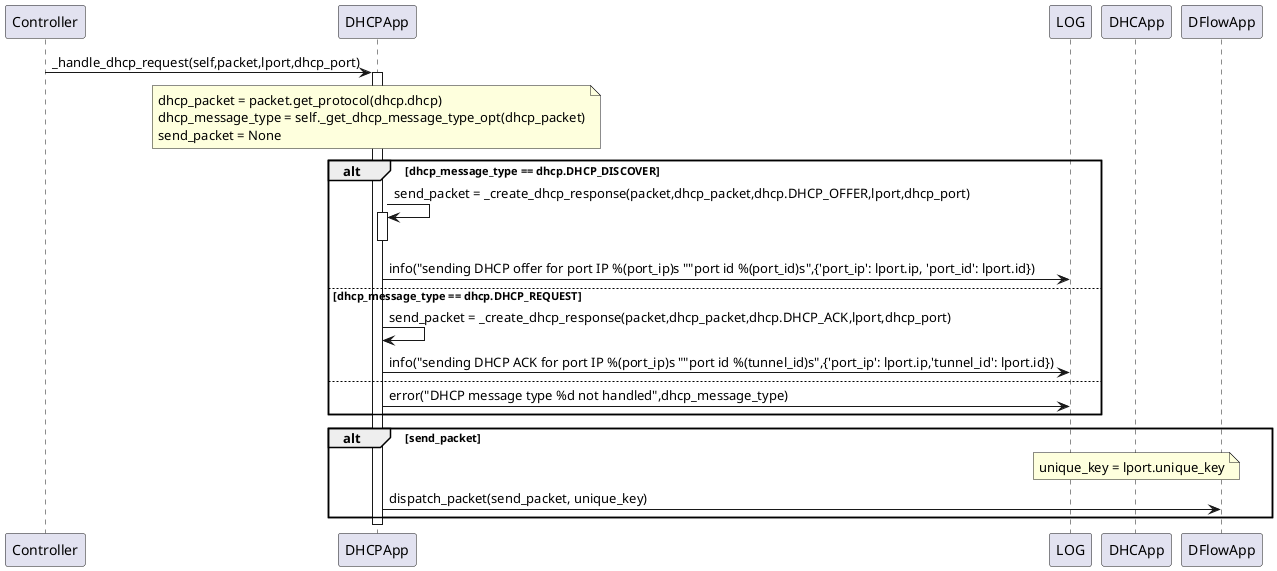 @startuml  handle_dhcp_request
Controller->DHCPApp:_handle_dhcp_request(self,packet,lport,dhcp_port)
activate DHCPApp
note over DHCPApp
    dhcp_packet = packet.get_protocol(dhcp.dhcp)
    dhcp_message_type = self._get_dhcp_message_type_opt(dhcp_packet)
    send_packet = None
end note
alt dhcp_message_type == dhcp.DHCP_DISCOVER
    DHCPApp->DHCPApp:send_packet = _create_dhcp_response(packet,dhcp_packet,dhcp.DHCP_OFFER,lport,dhcp_port)
    activate DHCPApp
    deactivate
    DHCPApp->LOG:info("sending DHCP offer for port IP %(port_ip)s ""port id %(port_id)s",{'port_ip': lport.ip, 'port_id': lport.id})
else dhcp_message_type == dhcp.DHCP_REQUEST
    DHCPApp->DHCPApp:send_packet = _create_dhcp_response(packet,dhcp_packet,dhcp.DHCP_ACK,lport,dhcp_port)
    DHCPApp->LOG:info("sending DHCP ACK for port IP %(port_ip)s ""port id %(tunnel_id)s",{'port_ip': lport.ip,'tunnel_id': lport.id})
else
    DHCPApp->LOG:error("DHCP message type %d not handled",dhcp_message_type)
end
alt send_packet
    note over DHCApp
        unique_key = lport.unique_key
    end note
    DHCPApp->DFlowApp:dispatch_packet(send_packet, unique_key)
end
deactivate
@enduml